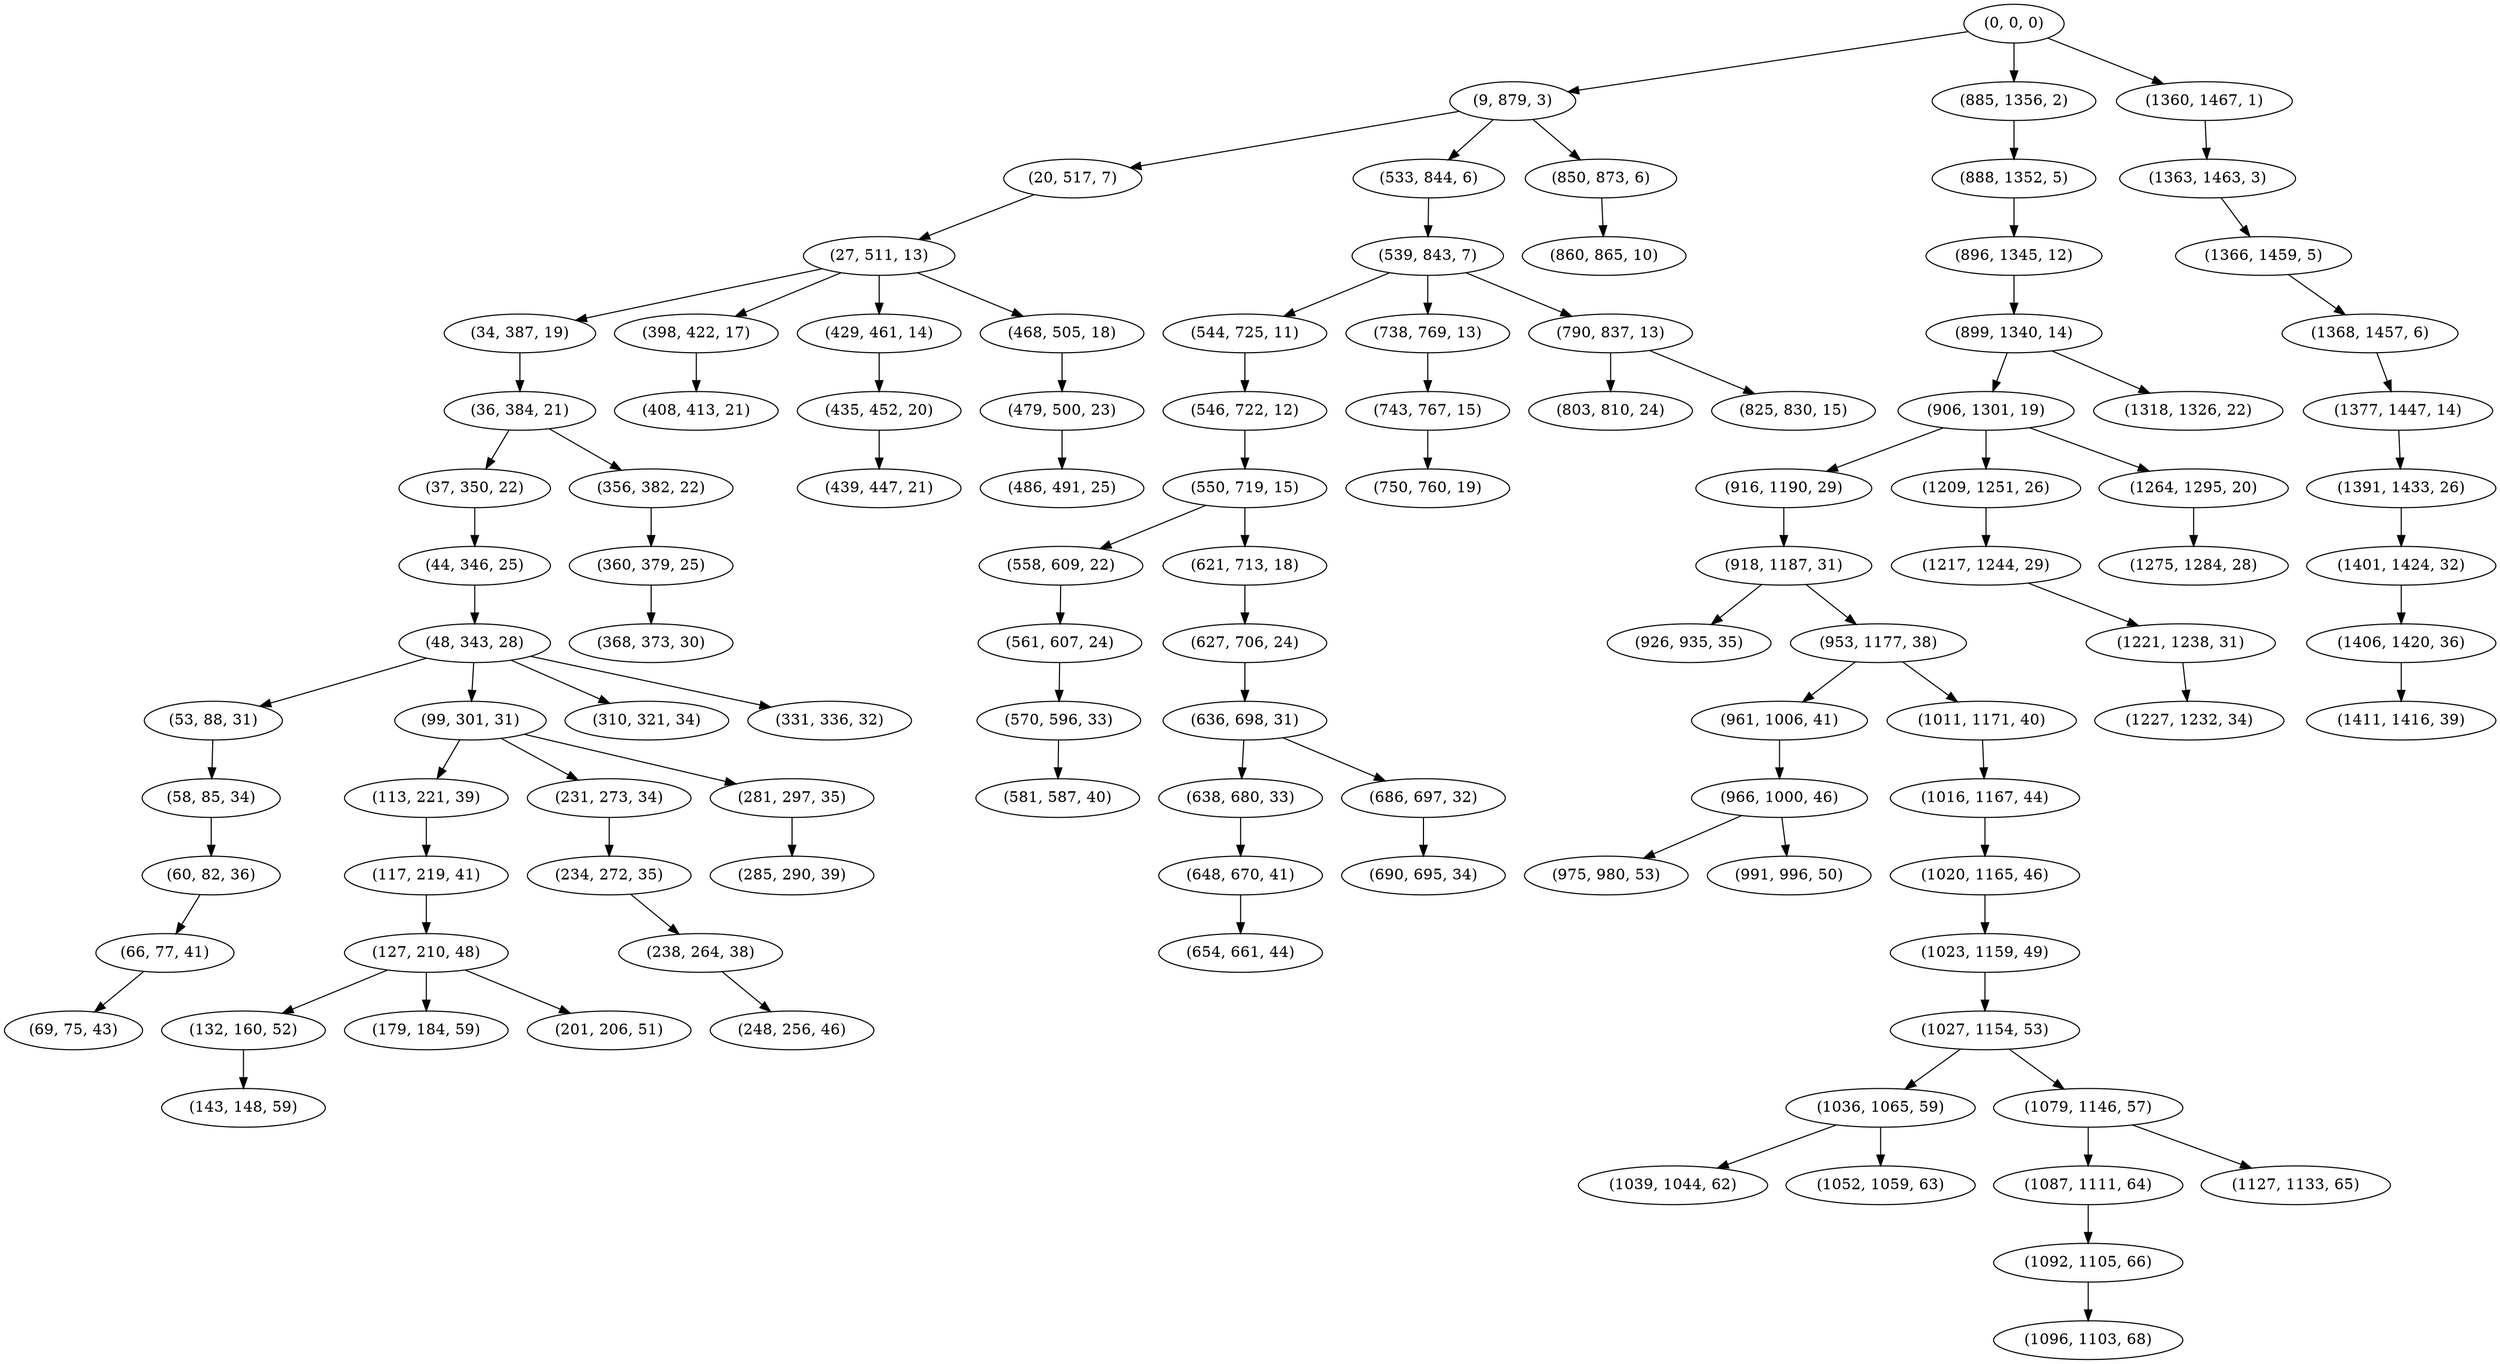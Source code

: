 digraph tree {
    "(0, 0, 0)";
    "(9, 879, 3)";
    "(20, 517, 7)";
    "(27, 511, 13)";
    "(34, 387, 19)";
    "(36, 384, 21)";
    "(37, 350, 22)";
    "(44, 346, 25)";
    "(48, 343, 28)";
    "(53, 88, 31)";
    "(58, 85, 34)";
    "(60, 82, 36)";
    "(66, 77, 41)";
    "(69, 75, 43)";
    "(99, 301, 31)";
    "(113, 221, 39)";
    "(117, 219, 41)";
    "(127, 210, 48)";
    "(132, 160, 52)";
    "(143, 148, 59)";
    "(179, 184, 59)";
    "(201, 206, 51)";
    "(231, 273, 34)";
    "(234, 272, 35)";
    "(238, 264, 38)";
    "(248, 256, 46)";
    "(281, 297, 35)";
    "(285, 290, 39)";
    "(310, 321, 34)";
    "(331, 336, 32)";
    "(356, 382, 22)";
    "(360, 379, 25)";
    "(368, 373, 30)";
    "(398, 422, 17)";
    "(408, 413, 21)";
    "(429, 461, 14)";
    "(435, 452, 20)";
    "(439, 447, 21)";
    "(468, 505, 18)";
    "(479, 500, 23)";
    "(486, 491, 25)";
    "(533, 844, 6)";
    "(539, 843, 7)";
    "(544, 725, 11)";
    "(546, 722, 12)";
    "(550, 719, 15)";
    "(558, 609, 22)";
    "(561, 607, 24)";
    "(570, 596, 33)";
    "(581, 587, 40)";
    "(621, 713, 18)";
    "(627, 706, 24)";
    "(636, 698, 31)";
    "(638, 680, 33)";
    "(648, 670, 41)";
    "(654, 661, 44)";
    "(686, 697, 32)";
    "(690, 695, 34)";
    "(738, 769, 13)";
    "(743, 767, 15)";
    "(750, 760, 19)";
    "(790, 837, 13)";
    "(803, 810, 24)";
    "(825, 830, 15)";
    "(850, 873, 6)";
    "(860, 865, 10)";
    "(885, 1356, 2)";
    "(888, 1352, 5)";
    "(896, 1345, 12)";
    "(899, 1340, 14)";
    "(906, 1301, 19)";
    "(916, 1190, 29)";
    "(918, 1187, 31)";
    "(926, 935, 35)";
    "(953, 1177, 38)";
    "(961, 1006, 41)";
    "(966, 1000, 46)";
    "(975, 980, 53)";
    "(991, 996, 50)";
    "(1011, 1171, 40)";
    "(1016, 1167, 44)";
    "(1020, 1165, 46)";
    "(1023, 1159, 49)";
    "(1027, 1154, 53)";
    "(1036, 1065, 59)";
    "(1039, 1044, 62)";
    "(1052, 1059, 63)";
    "(1079, 1146, 57)";
    "(1087, 1111, 64)";
    "(1092, 1105, 66)";
    "(1096, 1103, 68)";
    "(1127, 1133, 65)";
    "(1209, 1251, 26)";
    "(1217, 1244, 29)";
    "(1221, 1238, 31)";
    "(1227, 1232, 34)";
    "(1264, 1295, 20)";
    "(1275, 1284, 28)";
    "(1318, 1326, 22)";
    "(1360, 1467, 1)";
    "(1363, 1463, 3)";
    "(1366, 1459, 5)";
    "(1368, 1457, 6)";
    "(1377, 1447, 14)";
    "(1391, 1433, 26)";
    "(1401, 1424, 32)";
    "(1406, 1420, 36)";
    "(1411, 1416, 39)";
    "(0, 0, 0)" -> "(9, 879, 3)";
    "(0, 0, 0)" -> "(885, 1356, 2)";
    "(0, 0, 0)" -> "(1360, 1467, 1)";
    "(9, 879, 3)" -> "(20, 517, 7)";
    "(9, 879, 3)" -> "(533, 844, 6)";
    "(9, 879, 3)" -> "(850, 873, 6)";
    "(20, 517, 7)" -> "(27, 511, 13)";
    "(27, 511, 13)" -> "(34, 387, 19)";
    "(27, 511, 13)" -> "(398, 422, 17)";
    "(27, 511, 13)" -> "(429, 461, 14)";
    "(27, 511, 13)" -> "(468, 505, 18)";
    "(34, 387, 19)" -> "(36, 384, 21)";
    "(36, 384, 21)" -> "(37, 350, 22)";
    "(36, 384, 21)" -> "(356, 382, 22)";
    "(37, 350, 22)" -> "(44, 346, 25)";
    "(44, 346, 25)" -> "(48, 343, 28)";
    "(48, 343, 28)" -> "(53, 88, 31)";
    "(48, 343, 28)" -> "(99, 301, 31)";
    "(48, 343, 28)" -> "(310, 321, 34)";
    "(48, 343, 28)" -> "(331, 336, 32)";
    "(53, 88, 31)" -> "(58, 85, 34)";
    "(58, 85, 34)" -> "(60, 82, 36)";
    "(60, 82, 36)" -> "(66, 77, 41)";
    "(66, 77, 41)" -> "(69, 75, 43)";
    "(99, 301, 31)" -> "(113, 221, 39)";
    "(99, 301, 31)" -> "(231, 273, 34)";
    "(99, 301, 31)" -> "(281, 297, 35)";
    "(113, 221, 39)" -> "(117, 219, 41)";
    "(117, 219, 41)" -> "(127, 210, 48)";
    "(127, 210, 48)" -> "(132, 160, 52)";
    "(127, 210, 48)" -> "(179, 184, 59)";
    "(127, 210, 48)" -> "(201, 206, 51)";
    "(132, 160, 52)" -> "(143, 148, 59)";
    "(231, 273, 34)" -> "(234, 272, 35)";
    "(234, 272, 35)" -> "(238, 264, 38)";
    "(238, 264, 38)" -> "(248, 256, 46)";
    "(281, 297, 35)" -> "(285, 290, 39)";
    "(356, 382, 22)" -> "(360, 379, 25)";
    "(360, 379, 25)" -> "(368, 373, 30)";
    "(398, 422, 17)" -> "(408, 413, 21)";
    "(429, 461, 14)" -> "(435, 452, 20)";
    "(435, 452, 20)" -> "(439, 447, 21)";
    "(468, 505, 18)" -> "(479, 500, 23)";
    "(479, 500, 23)" -> "(486, 491, 25)";
    "(533, 844, 6)" -> "(539, 843, 7)";
    "(539, 843, 7)" -> "(544, 725, 11)";
    "(539, 843, 7)" -> "(738, 769, 13)";
    "(539, 843, 7)" -> "(790, 837, 13)";
    "(544, 725, 11)" -> "(546, 722, 12)";
    "(546, 722, 12)" -> "(550, 719, 15)";
    "(550, 719, 15)" -> "(558, 609, 22)";
    "(550, 719, 15)" -> "(621, 713, 18)";
    "(558, 609, 22)" -> "(561, 607, 24)";
    "(561, 607, 24)" -> "(570, 596, 33)";
    "(570, 596, 33)" -> "(581, 587, 40)";
    "(621, 713, 18)" -> "(627, 706, 24)";
    "(627, 706, 24)" -> "(636, 698, 31)";
    "(636, 698, 31)" -> "(638, 680, 33)";
    "(636, 698, 31)" -> "(686, 697, 32)";
    "(638, 680, 33)" -> "(648, 670, 41)";
    "(648, 670, 41)" -> "(654, 661, 44)";
    "(686, 697, 32)" -> "(690, 695, 34)";
    "(738, 769, 13)" -> "(743, 767, 15)";
    "(743, 767, 15)" -> "(750, 760, 19)";
    "(790, 837, 13)" -> "(803, 810, 24)";
    "(790, 837, 13)" -> "(825, 830, 15)";
    "(850, 873, 6)" -> "(860, 865, 10)";
    "(885, 1356, 2)" -> "(888, 1352, 5)";
    "(888, 1352, 5)" -> "(896, 1345, 12)";
    "(896, 1345, 12)" -> "(899, 1340, 14)";
    "(899, 1340, 14)" -> "(906, 1301, 19)";
    "(899, 1340, 14)" -> "(1318, 1326, 22)";
    "(906, 1301, 19)" -> "(916, 1190, 29)";
    "(906, 1301, 19)" -> "(1209, 1251, 26)";
    "(906, 1301, 19)" -> "(1264, 1295, 20)";
    "(916, 1190, 29)" -> "(918, 1187, 31)";
    "(918, 1187, 31)" -> "(926, 935, 35)";
    "(918, 1187, 31)" -> "(953, 1177, 38)";
    "(953, 1177, 38)" -> "(961, 1006, 41)";
    "(953, 1177, 38)" -> "(1011, 1171, 40)";
    "(961, 1006, 41)" -> "(966, 1000, 46)";
    "(966, 1000, 46)" -> "(975, 980, 53)";
    "(966, 1000, 46)" -> "(991, 996, 50)";
    "(1011, 1171, 40)" -> "(1016, 1167, 44)";
    "(1016, 1167, 44)" -> "(1020, 1165, 46)";
    "(1020, 1165, 46)" -> "(1023, 1159, 49)";
    "(1023, 1159, 49)" -> "(1027, 1154, 53)";
    "(1027, 1154, 53)" -> "(1036, 1065, 59)";
    "(1027, 1154, 53)" -> "(1079, 1146, 57)";
    "(1036, 1065, 59)" -> "(1039, 1044, 62)";
    "(1036, 1065, 59)" -> "(1052, 1059, 63)";
    "(1079, 1146, 57)" -> "(1087, 1111, 64)";
    "(1079, 1146, 57)" -> "(1127, 1133, 65)";
    "(1087, 1111, 64)" -> "(1092, 1105, 66)";
    "(1092, 1105, 66)" -> "(1096, 1103, 68)";
    "(1209, 1251, 26)" -> "(1217, 1244, 29)";
    "(1217, 1244, 29)" -> "(1221, 1238, 31)";
    "(1221, 1238, 31)" -> "(1227, 1232, 34)";
    "(1264, 1295, 20)" -> "(1275, 1284, 28)";
    "(1360, 1467, 1)" -> "(1363, 1463, 3)";
    "(1363, 1463, 3)" -> "(1366, 1459, 5)";
    "(1366, 1459, 5)" -> "(1368, 1457, 6)";
    "(1368, 1457, 6)" -> "(1377, 1447, 14)";
    "(1377, 1447, 14)" -> "(1391, 1433, 26)";
    "(1391, 1433, 26)" -> "(1401, 1424, 32)";
    "(1401, 1424, 32)" -> "(1406, 1420, 36)";
    "(1406, 1420, 36)" -> "(1411, 1416, 39)";
}
